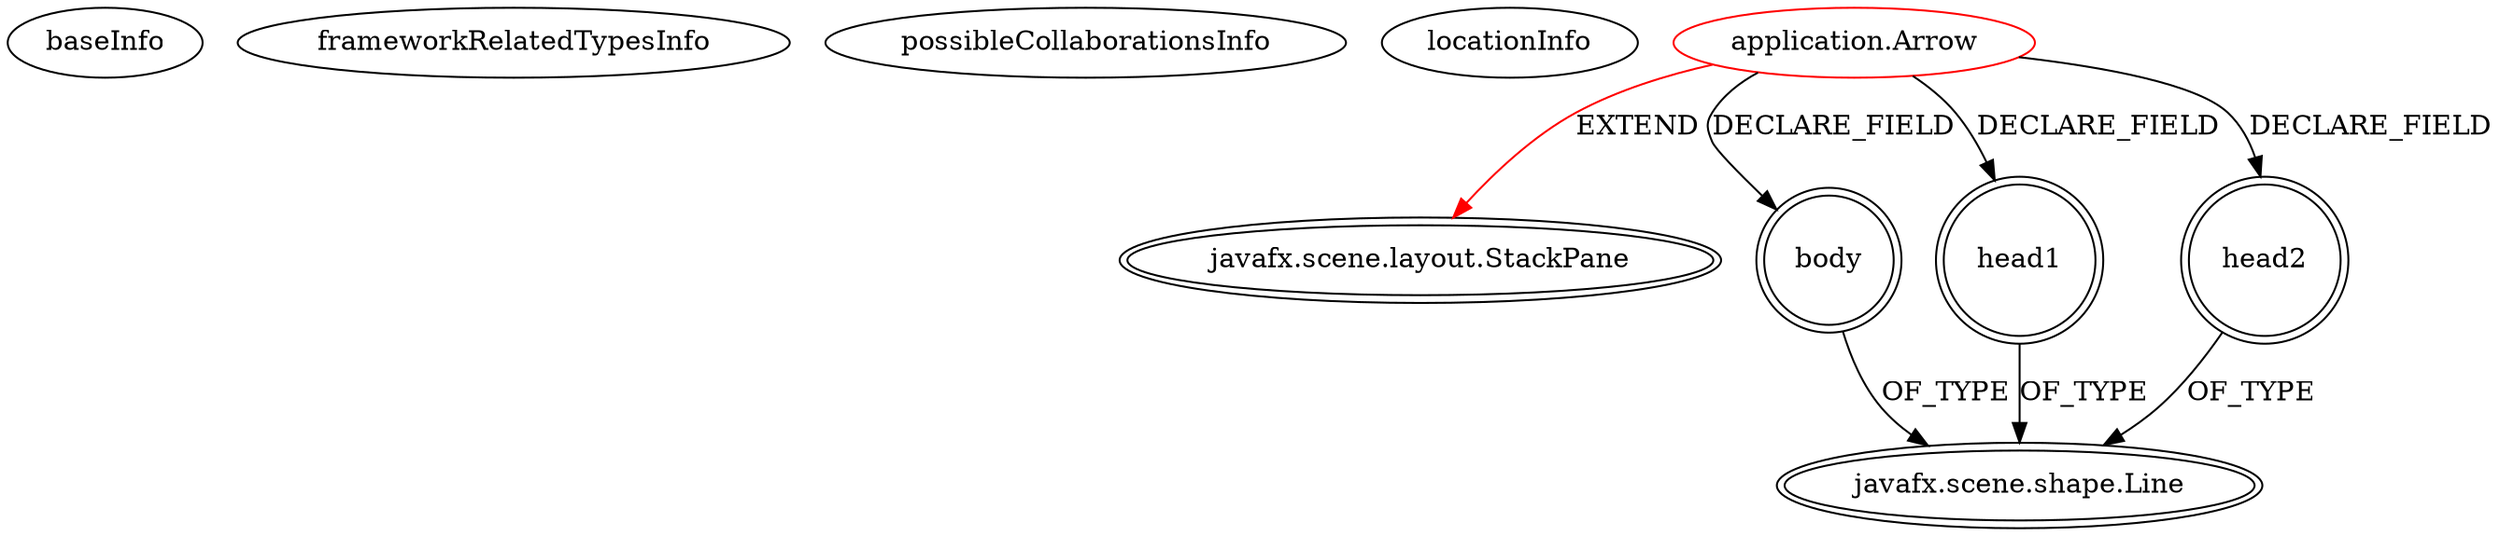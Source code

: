 digraph {
baseInfo[graphId=2690,category="extension_graph",isAnonymous=false,possibleRelation=false]
frameworkRelatedTypesInfo[0="javafx.scene.layout.StackPane"]
possibleCollaborationsInfo[]
locationInfo[projectName="fisimon-Ing_Software",filePath="/fisimon-Ing_Software/Ing_Software-master/src/application/Arrow.java",contextSignature="Arrow",graphId="2690"]
0[label="application.Arrow",vertexType="ROOT_CLIENT_CLASS_DECLARATION",isFrameworkType=false,color=red]
1[label="javafx.scene.layout.StackPane",vertexType="FRAMEWORK_CLASS_TYPE",isFrameworkType=true,peripheries=2]
2[label="body",vertexType="FIELD_DECLARATION",isFrameworkType=true,peripheries=2,shape=circle]
3[label="javafx.scene.shape.Line",vertexType="FRAMEWORK_CLASS_TYPE",isFrameworkType=true,peripheries=2]
4[label="head1",vertexType="FIELD_DECLARATION",isFrameworkType=true,peripheries=2,shape=circle]
6[label="head2",vertexType="FIELD_DECLARATION",isFrameworkType=true,peripheries=2,shape=circle]
0->1[label="EXTEND",color=red]
0->2[label="DECLARE_FIELD"]
2->3[label="OF_TYPE"]
0->4[label="DECLARE_FIELD"]
4->3[label="OF_TYPE"]
0->6[label="DECLARE_FIELD"]
6->3[label="OF_TYPE"]
}
